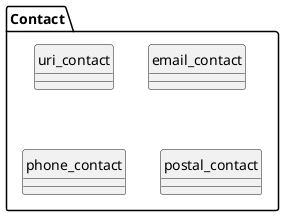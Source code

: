 @startuml uml
skinparam monochrome true
skinparam linetype ortho
hide circle

package Contact {
  entity uri_contact
  entity email_contact
  entity phone_contact
  entity postal_contact
}

@enduml

